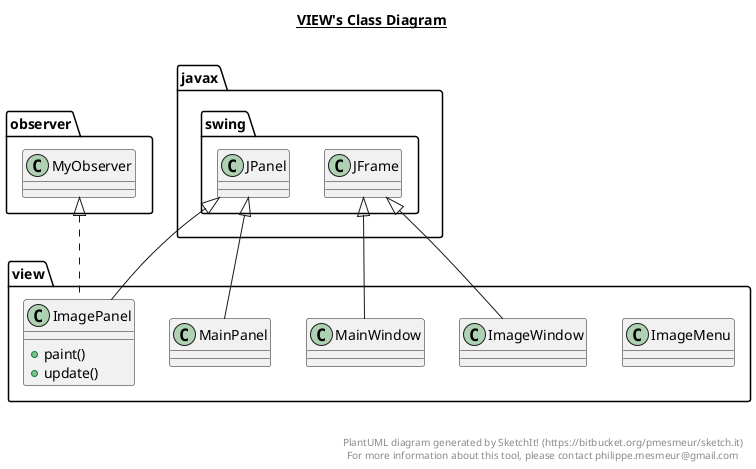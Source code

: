 @startuml

title __VIEW's Class Diagram__\n

  namespace view {
    class view.ImageMenu {
    }
  }
  

  namespace view {
    class view.ImagePanel {
        + paint()
        + update()
    }
  }
  

  namespace view {
    class view.ImageWindow {
    }
  }
  

  namespace view {
    class view.MainPanel {
    }
  }
  

  namespace view {
    class view.MainWindow {
    }
  }
  

  view.ImagePanel .up.|> observer.MyObserver
  view.ImagePanel -up-|> javax.swing.JPanel
  view.ImageWindow -up-|> javax.swing.JFrame
  view.MainPanel -up-|> javax.swing.JPanel
  view.MainWindow -up-|> javax.swing.JFrame


right footer


PlantUML diagram generated by SketchIt! (https://bitbucket.org/pmesmeur/sketch.it)
For more information about this tool, please contact philippe.mesmeur@gmail.com
endfooter

@enduml
